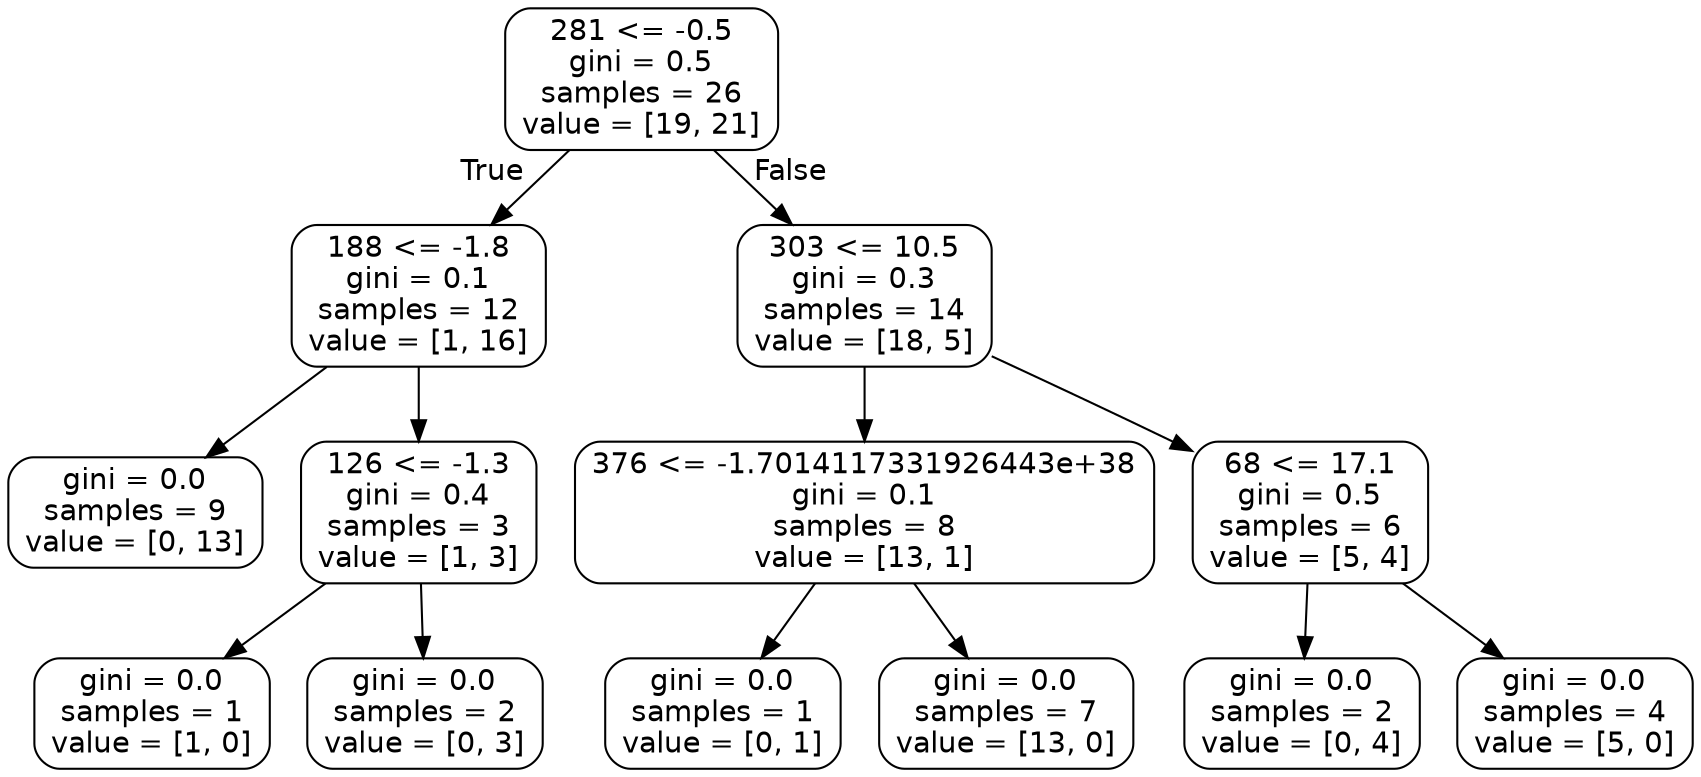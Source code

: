 digraph Tree {
node [shape=box, style="rounded", color="black", fontname=helvetica] ;
edge [fontname=helvetica] ;
0 [label="281 <= -0.5\ngini = 0.5\nsamples = 26\nvalue = [19, 21]"] ;
1 [label="188 <= -1.8\ngini = 0.1\nsamples = 12\nvalue = [1, 16]"] ;
0 -> 1 [labeldistance=2.5, labelangle=45, headlabel="True"] ;
2 [label="gini = 0.0\nsamples = 9\nvalue = [0, 13]"] ;
1 -> 2 ;
3 [label="126 <= -1.3\ngini = 0.4\nsamples = 3\nvalue = [1, 3]"] ;
1 -> 3 ;
4 [label="gini = 0.0\nsamples = 1\nvalue = [1, 0]"] ;
3 -> 4 ;
5 [label="gini = 0.0\nsamples = 2\nvalue = [0, 3]"] ;
3 -> 5 ;
6 [label="303 <= 10.5\ngini = 0.3\nsamples = 14\nvalue = [18, 5]"] ;
0 -> 6 [labeldistance=2.5, labelangle=-45, headlabel="False"] ;
7 [label="376 <= -1.7014117331926443e+38\ngini = 0.1\nsamples = 8\nvalue = [13, 1]"] ;
6 -> 7 ;
8 [label="gini = 0.0\nsamples = 1\nvalue = [0, 1]"] ;
7 -> 8 ;
9 [label="gini = 0.0\nsamples = 7\nvalue = [13, 0]"] ;
7 -> 9 ;
10 [label="68 <= 17.1\ngini = 0.5\nsamples = 6\nvalue = [5, 4]"] ;
6 -> 10 ;
11 [label="gini = 0.0\nsamples = 2\nvalue = [0, 4]"] ;
10 -> 11 ;
12 [label="gini = 0.0\nsamples = 4\nvalue = [5, 0]"] ;
10 -> 12 ;
}